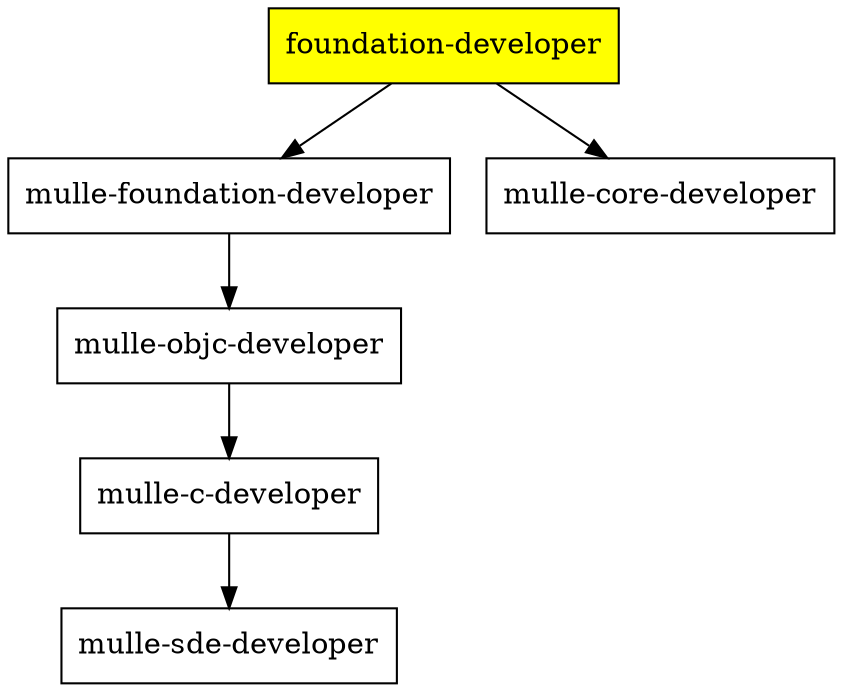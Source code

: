 digraph sourcetree
{
   rankdir = TD;
   node [ shape="box"; style="filled" ]
   "foundation-developer"        [ fillcolor="yellow"]
   "mulle-foundation-developer"  [ fillcolor="white"]
   "mulle-objc-developer"        [ fillcolor="white"]
   "mulle-core-developer"        [ fillcolor="white"]
   "mulle-c-developer"           [ fillcolor="white"]
   "mulle-sde-developer"         [ fillcolor="white"]

   "foundation-developer" -> "mulle-foundation-developer" ->  "mulle-objc-developer" -> "mulle-c-developer"  -> "mulle-sde-developer"
   "foundation-developer" -> "mulle-core-developer"
}
